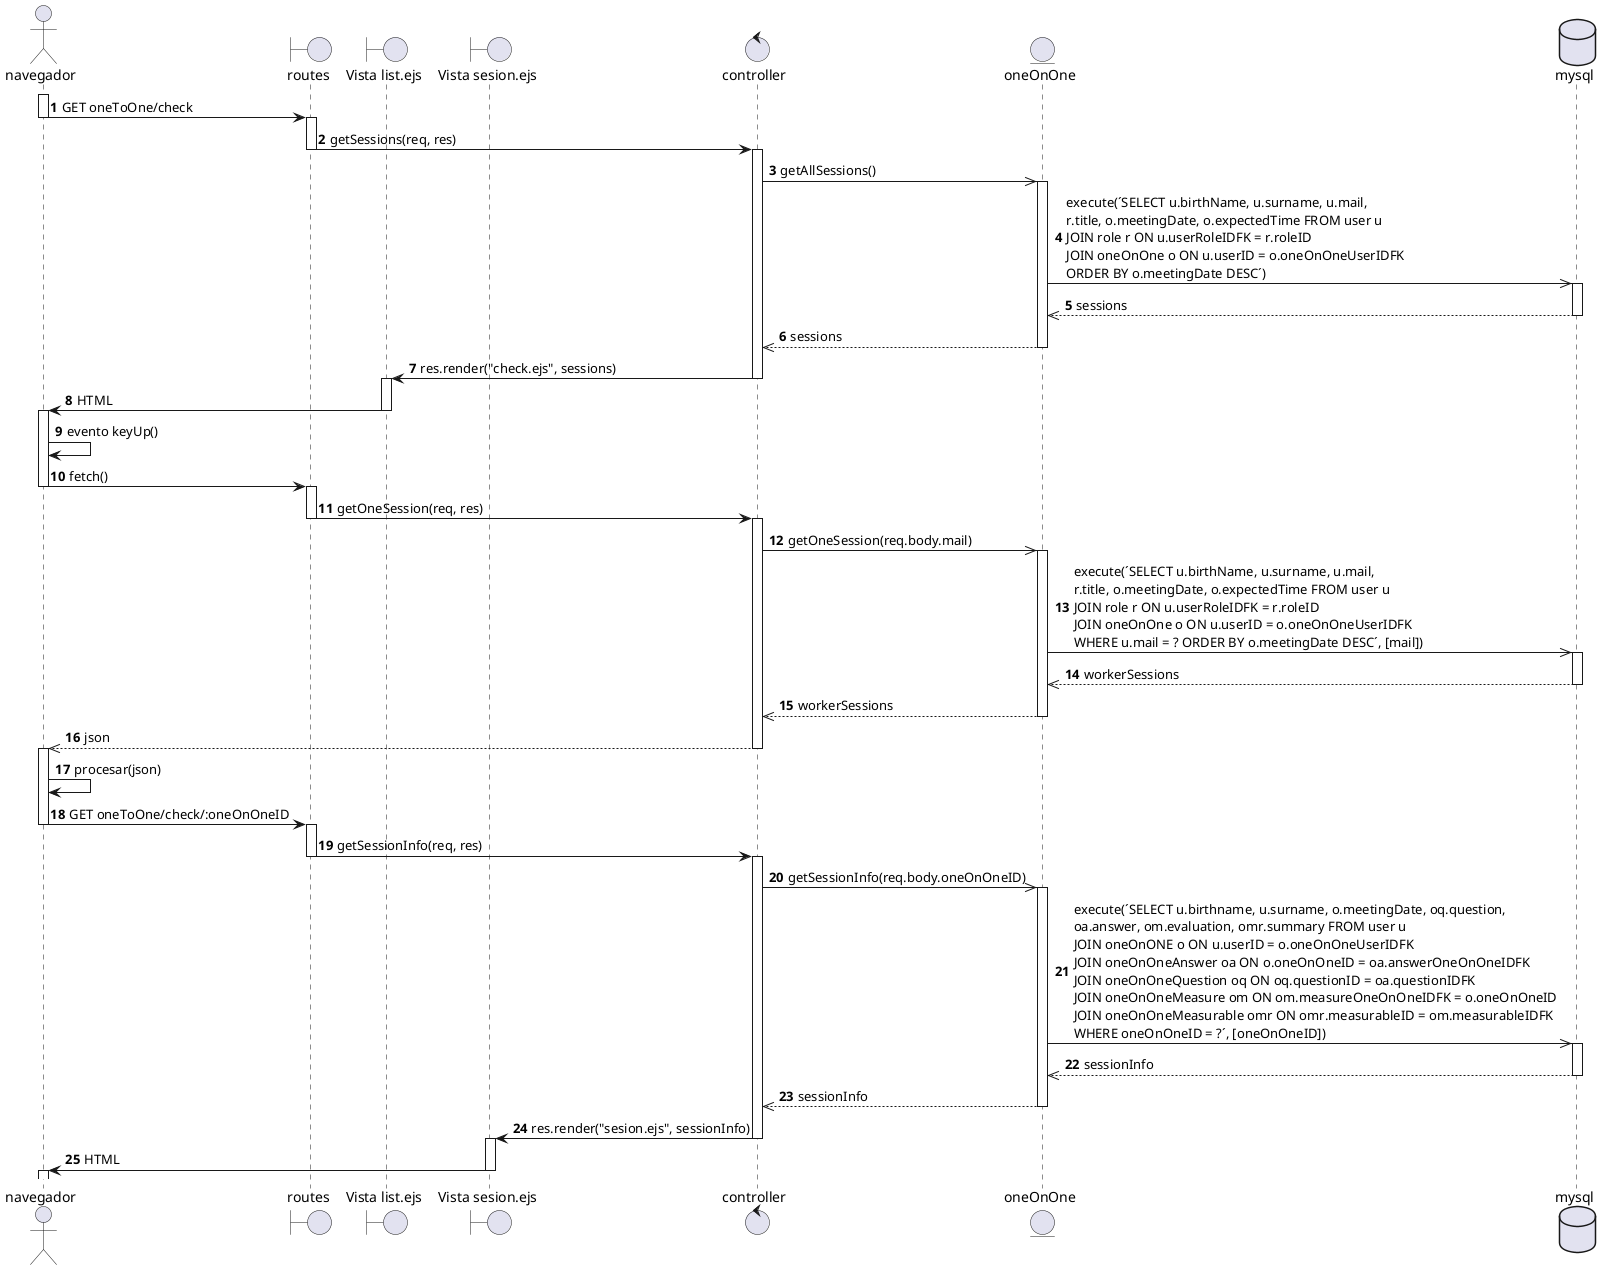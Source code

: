 @startuml

actor navegador
boundary routes
boundary "Vista list.ejs" as list
boundary "Vista sesion.ejs" as sesion
control controller
entity oneOnOne as one
database mysql

autonumber

activate navegador
navegador -> routes: GET oneToOne/check
deactivate navegador
activate routes
routes -> controller: getSessions(req, res)
deactivate routes

activate controller
controller ->> one: getAllSessions()
activate one
one ->> mysql: execute(´SELECT u.birthName, u.surname, u.mail, \nr.title, o.meetingDate, o.expectedTime FROM user u \nJOIN role r ON u.userRoleIDFK = r.roleID \nJOIN oneOnOne o ON u.userID = o.oneOnOneUserIDFK \nORDER BY o.meetingDate DESC´)
activate mysql
mysql -->> one: sessions
deactivate mysql
one -->> controller: sessions
deactivate one

controller -> list: res.render("check.ejs", sessions)
deactivate controller
activate list
list -> navegador: HTML
deactivate list
activate navegador
navegador -> navegador: evento keyUp()
navegador -> routes: fetch()
deactivate navegador
activate routes
routes -> controller: getOneSession(req, res)
deactivate routes
activate controller
controller ->> one: getOneSession(req.body.mail)
activate one
one ->> mysql: execute(´SELECT u.birthName, u.surname, u.mail, \nr.title, o.meetingDate, o.expectedTime FROM user u \nJOIN role r ON u.userRoleIDFK = r.roleID \nJOIN oneOnOne o ON u.userID = o.oneOnOneUserIDFK \nWHERE u.mail = ? ORDER BY o.meetingDate DESC´, [mail])
activate mysql
mysql -->> one: workerSessions
deactivate mysql
one -->> controller: workerSessions
deactivate one

controller -->> navegador: json
deactivate controller
activate navegador
navegador -> navegador: procesar(json)
navegador -> routes: GET oneToOne/check/:oneOnOneID
deactivate navegador

activate routes
routes -> controller: getSessionInfo(req, res)
deactivate routes
activate controller
controller ->> one: getSessionInfo(req.body.oneOnOneID)
activate one
one ->> mysql: execute(´SELECT u.birthname, u.surname, o.meetingDate, oq.question, \noa.answer, om.evaluation, omr.summary FROM user u \nJOIN oneOnONE o ON u.userID = o.oneOnOneUserIDFK \nJOIN oneOnOneAnswer oa ON o.oneOnOneID = oa.answerOneOnOneIDFK \nJOIN oneOnOneQuestion oq ON oq.questionID = oa.questionIDFK \nJOIN oneOnOneMeasure om ON om.measureOneOnOneIDFK = o.oneOnOneID \nJOIN oneOnOneMeasurable omr ON omr.measurableID = om.measurableIDFK \nWHERE oneOnOneID = ?´, [oneOnOneID])
activate mysql
mysql -->> one: sessionInfo
deactivate mysql
one -->> controller: sessionInfo
deactivate one
controller -> sesion: res.render("sesion.ejs", sessionInfo)
deactivate controller

activate sesion
sesion -> navegador: HTML
deactivate sesion 
activate navegador
@enduml

